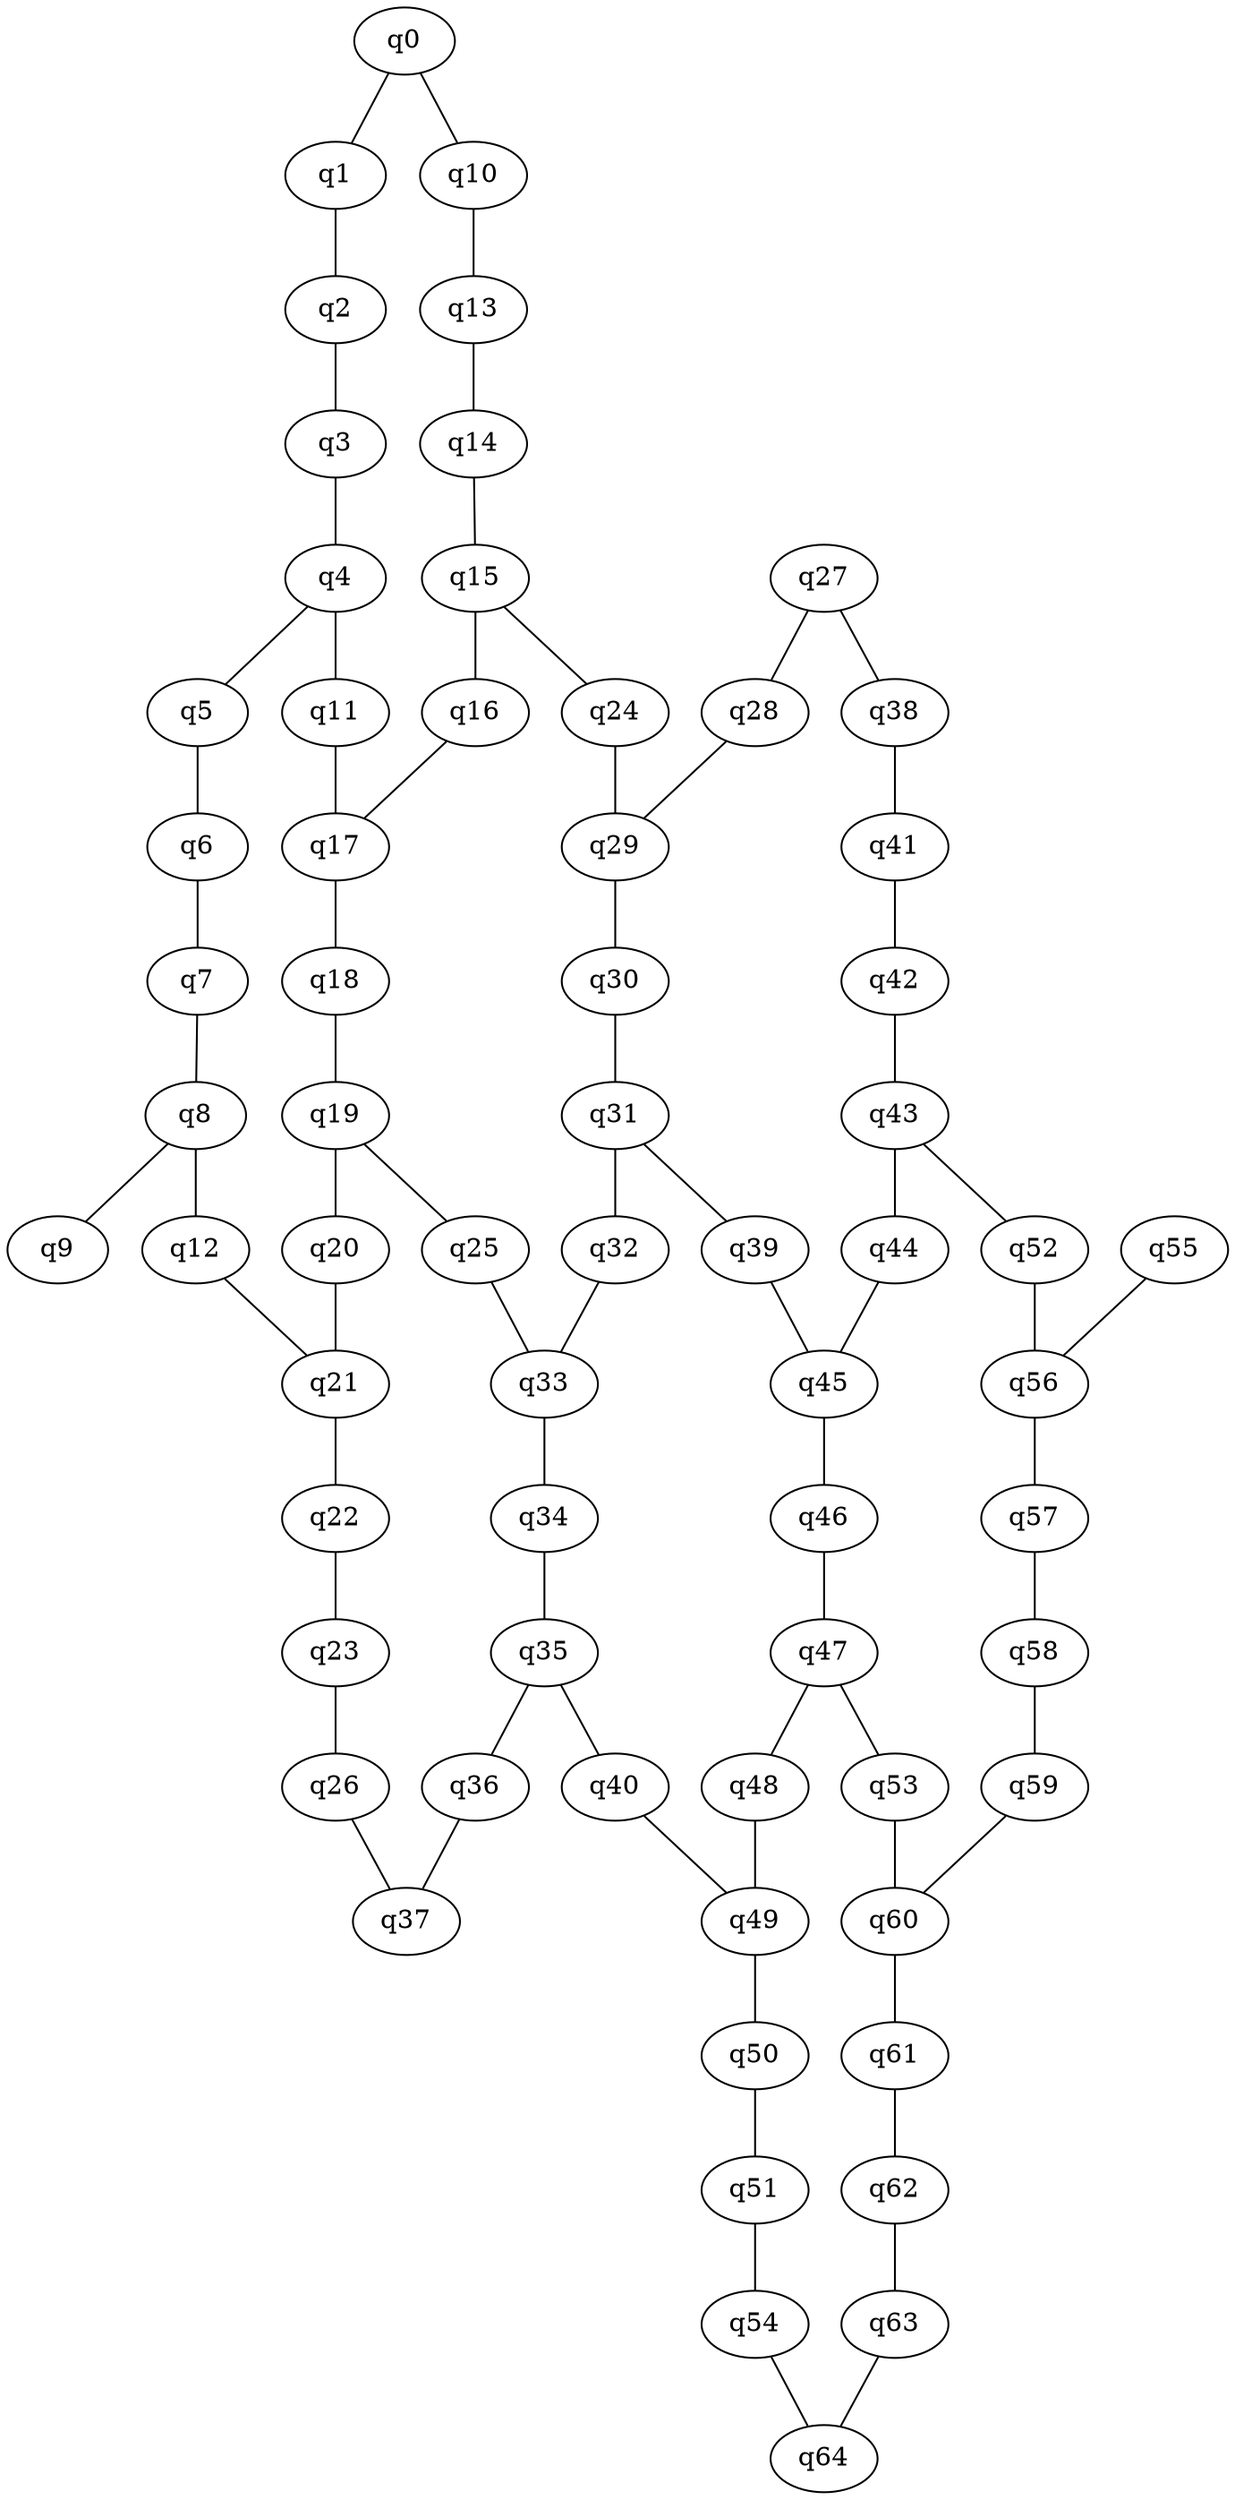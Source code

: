 graph {
q0 -- q1;
q0 -- q10;
q1 -- q2;
q2 -- q3;
q3 -- q4;
q4 -- q5;
q4 -- q11;
q5 -- q6;
q6 -- q7;
q7 -- q8;
q8 -- q9;
q8 -- q12;
q10 -- q13;
q11 -- q17;
q12 -- q21;
q13 -- q14;
q14 -- q15;
q15 -- q16;
q15 -- q24;
q16 -- q17;
q17 -- q18;
q18 -- q19;
q19 -- q20;
q19 -- q25;
q20 -- q21;
q21 -- q22;
q22 -- q23;
q23 -- q26;
q24 -- q29;
q25 -- q33;
q26 -- q37;
q27 -- q28;
q27 -- q38;
q28 -- q29;
q29 -- q30;
q30 -- q31;
q31 -- q32;
q31 -- q39;
q32 -- q33;
q33 -- q34;
q34 -- q35;
q35 -- q36;
q35 -- q40;
q36 -- q37;
q38 -- q41;
q39 -- q45;
q40 -- q49;
q41 -- q42;
q42 -- q43;
q43 -- q44;
q43 -- q52;
q44 -- q45;
q45 -- q46;
q46 -- q47;
q47 -- q48;
q47 -- q53;
q48 -- q49;
q49 -- q50;
q50 -- q51;
q51 -- q54;
q52 -- q56;
q53 -- q60;
q54 -- q64;
q55 -- q56;
q56 -- q57;
q57 -- q58;
q58 -- q59;
q59 -- q60;
q60 -- q61;
q61 -- q62;
q62 -- q63;
q63 -- q64;
}
